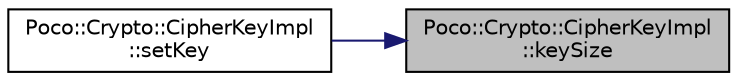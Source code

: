 digraph "Poco::Crypto::CipherKeyImpl::keySize"
{
 // LATEX_PDF_SIZE
  edge [fontname="Helvetica",fontsize="10",labelfontname="Helvetica",labelfontsize="10"];
  node [fontname="Helvetica",fontsize="10",shape=record];
  rankdir="RL";
  Node1 [label="Poco::Crypto::CipherKeyImpl\l::keySize",height=0.2,width=0.4,color="black", fillcolor="grey75", style="filled", fontcolor="black",tooltip="Returns the name of the Cipher."];
  Node1 -> Node2 [dir="back",color="midnightblue",fontsize="10",style="solid"];
  Node2 [label="Poco::Crypto::CipherKeyImpl\l::setKey",height=0.2,width=0.4,color="black", fillcolor="white", style="filled",URL="$classPoco_1_1Crypto_1_1CipherKeyImpl.html#a3ee27f7c2c60ce70bee7524c37c9f50a",tooltip="Returns the key for the Cipher."];
}
